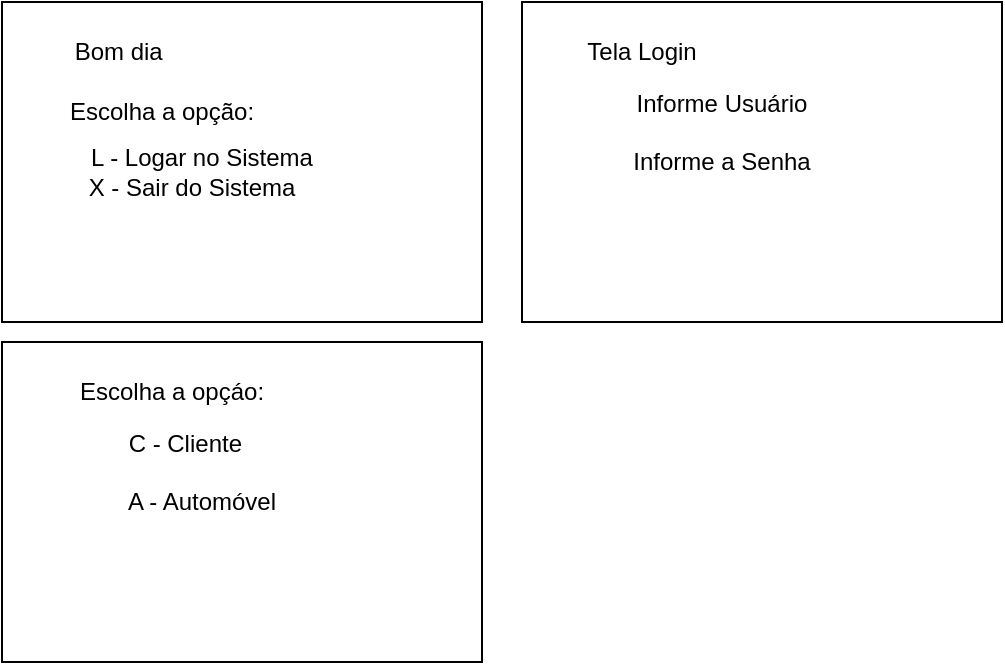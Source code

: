 <mxfile version="21.2.8" type="device">
  <diagram name="ModuloInicial" id="FydhDvgg5mY2WvKODlbM">
    <mxGraphModel dx="1036" dy="606" grid="1" gridSize="10" guides="1" tooltips="1" connect="1" arrows="1" fold="1" page="1" pageScale="1" pageWidth="1169" pageHeight="827" math="0" shadow="0">
      <root>
        <mxCell id="0" />
        <mxCell id="1" parent="0" />
        <mxCell id="0hbAimUqGEFIx8kNoadf-1" value="" style="whiteSpace=wrap;html=1;" vertex="1" parent="1">
          <mxGeometry x="190" y="60" width="240" height="160" as="geometry" />
        </mxCell>
        <mxCell id="0hbAimUqGEFIx8kNoadf-2" value="Bom dia&amp;nbsp;" style="text;html=1;strokeColor=none;fillColor=none;align=center;verticalAlign=middle;whiteSpace=wrap;rounded=0;" vertex="1" parent="1">
          <mxGeometry x="220" y="70" width="60" height="30" as="geometry" />
        </mxCell>
        <mxCell id="0hbAimUqGEFIx8kNoadf-3" value="Escolha a opção:" style="text;html=1;strokeColor=none;fillColor=none;align=center;verticalAlign=middle;whiteSpace=wrap;rounded=0;" vertex="1" parent="1">
          <mxGeometry x="220" y="100" width="100" height="30" as="geometry" />
        </mxCell>
        <mxCell id="0hbAimUqGEFIx8kNoadf-4" value="L - Logar no Sistema&lt;br&gt;X - Sair do Sistema&amp;nbsp; &amp;nbsp;" style="text;html=1;strokeColor=none;fillColor=none;align=center;verticalAlign=middle;whiteSpace=wrap;rounded=0;" vertex="1" parent="1">
          <mxGeometry x="220" y="130" width="140" height="30" as="geometry" />
        </mxCell>
        <mxCell id="0hbAimUqGEFIx8kNoadf-5" value="" style="whiteSpace=wrap;html=1;" vertex="1" parent="1">
          <mxGeometry x="450" y="60" width="240" height="160" as="geometry" />
        </mxCell>
        <mxCell id="0hbAimUqGEFIx8kNoadf-6" value="Tela Login" style="text;html=1;strokeColor=none;fillColor=none;align=center;verticalAlign=middle;whiteSpace=wrap;rounded=0;" vertex="1" parent="1">
          <mxGeometry x="480" y="70" width="60" height="30" as="geometry" />
        </mxCell>
        <mxCell id="0hbAimUqGEFIx8kNoadf-8" value="Informe Usuário&lt;br&gt;&lt;br&gt;Informe a Senha" style="text;html=1;strokeColor=none;fillColor=none;align=center;verticalAlign=middle;whiteSpace=wrap;rounded=0;" vertex="1" parent="1">
          <mxGeometry x="480" y="110" width="140" height="30" as="geometry" />
        </mxCell>
        <mxCell id="0hbAimUqGEFIx8kNoadf-10" value="" style="whiteSpace=wrap;html=1;" vertex="1" parent="1">
          <mxGeometry x="190" y="230" width="240" height="160" as="geometry" />
        </mxCell>
        <mxCell id="0hbAimUqGEFIx8kNoadf-11" value="Escolha a opçáo:" style="text;html=1;strokeColor=none;fillColor=none;align=center;verticalAlign=middle;whiteSpace=wrap;rounded=0;" vertex="1" parent="1">
          <mxGeometry x="220" y="240" width="110" height="30" as="geometry" />
        </mxCell>
        <mxCell id="0hbAimUqGEFIx8kNoadf-12" value="C - Cliente&amp;nbsp; &amp;nbsp; &amp;nbsp;&lt;br&gt;&lt;br&gt;A - Automóvel" style="text;html=1;strokeColor=none;fillColor=none;align=center;verticalAlign=middle;whiteSpace=wrap;rounded=0;" vertex="1" parent="1">
          <mxGeometry x="220" y="280" width="140" height="30" as="geometry" />
        </mxCell>
      </root>
    </mxGraphModel>
  </diagram>
</mxfile>
